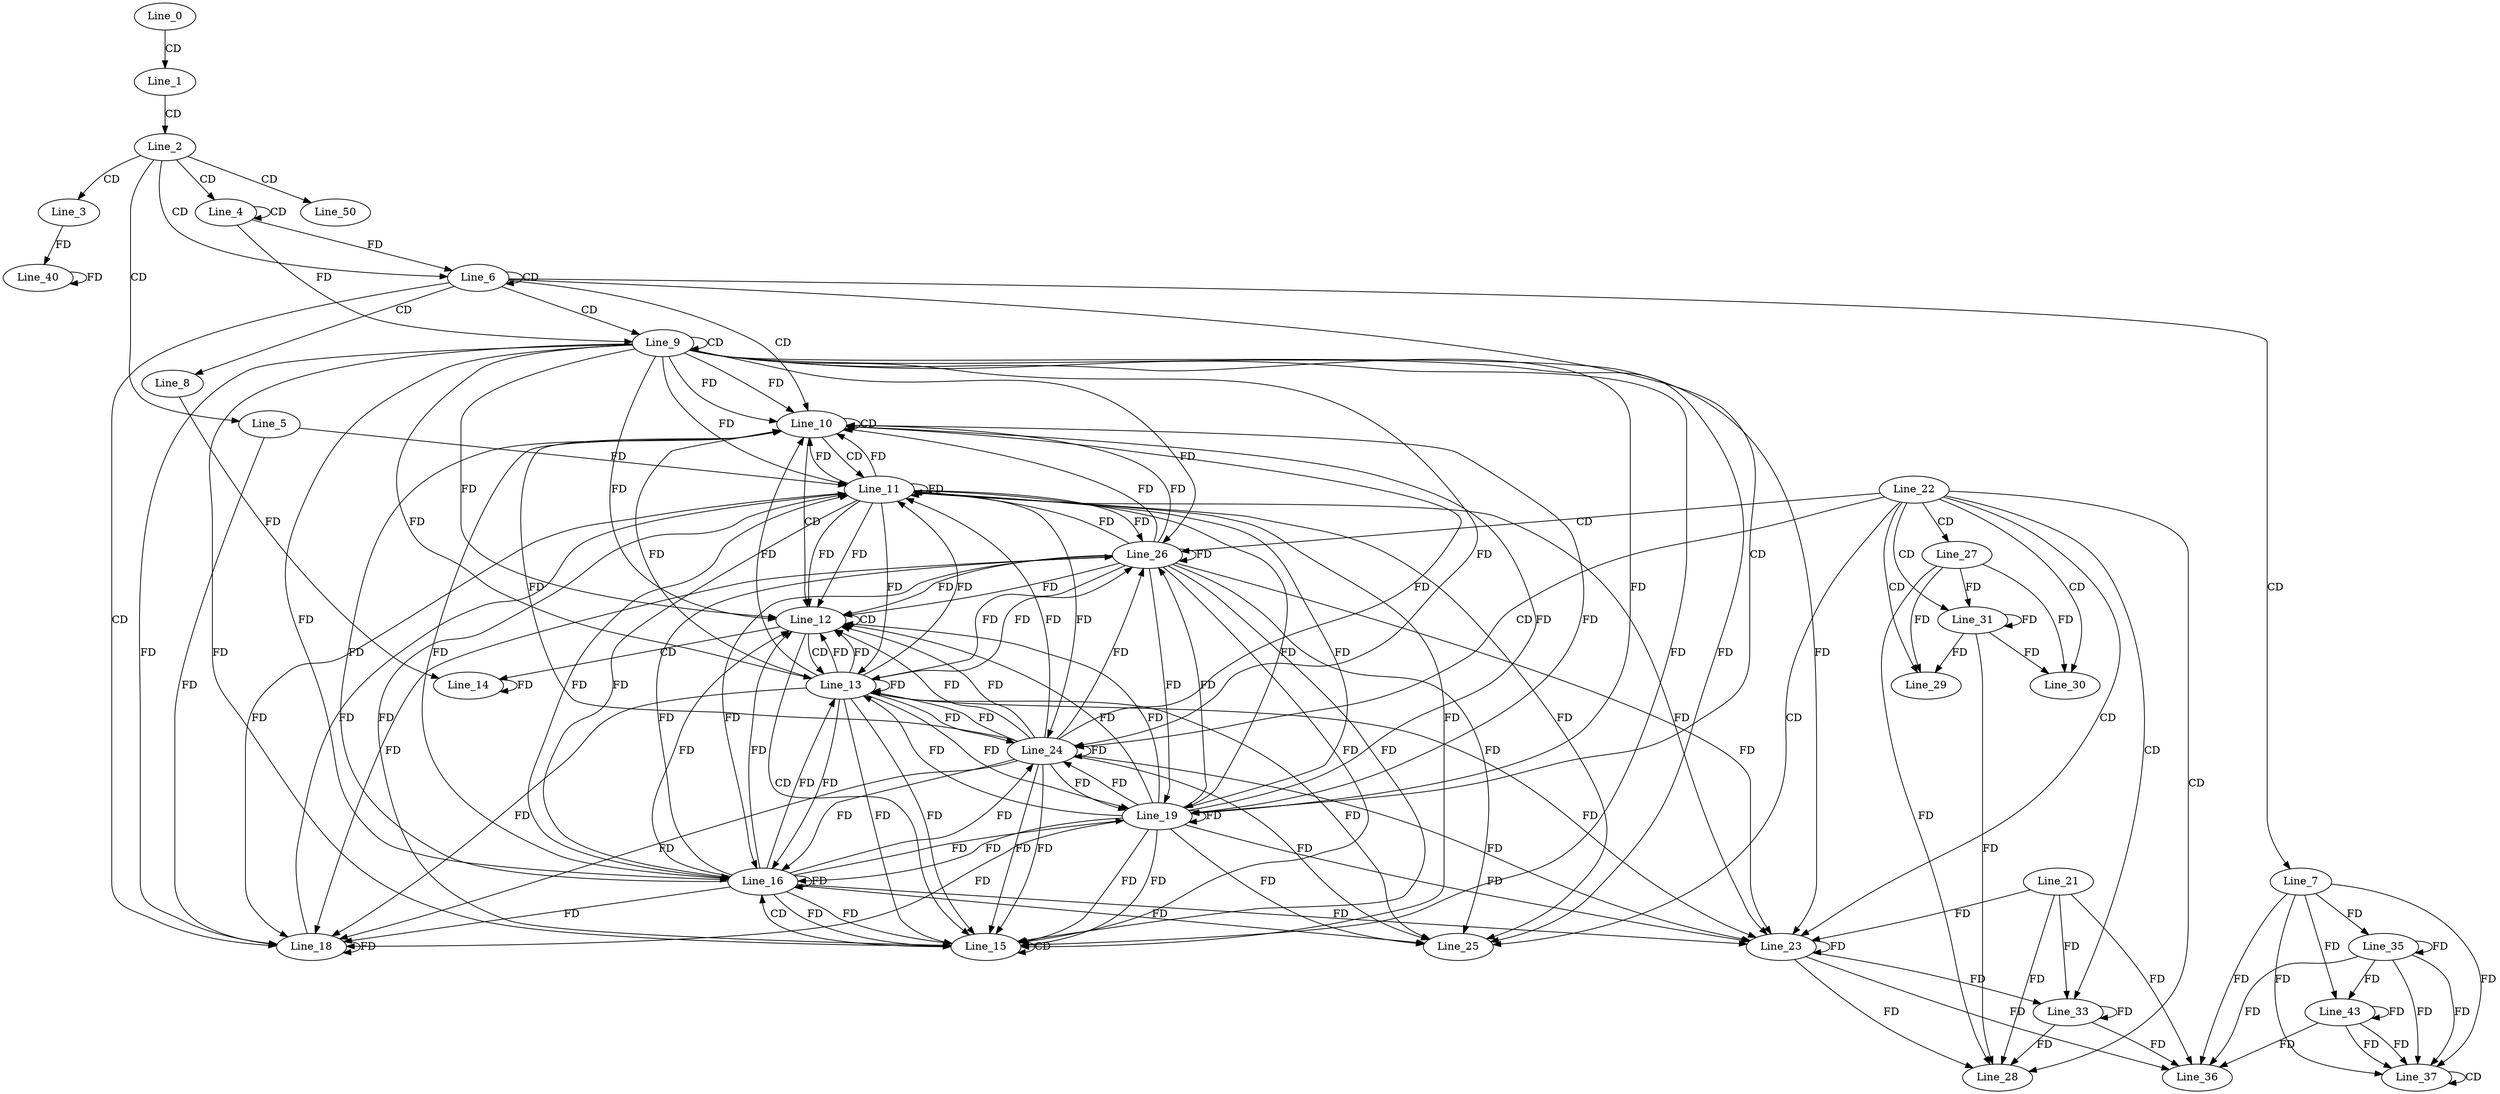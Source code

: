 digraph G {
  Line_0;
  Line_1;
  Line_2;
  Line_3;
  Line_4;
  Line_4;
  Line_5;
  Line_6;
  Line_6;
  Line_7;
  Line_8;
  Line_9;
  Line_9;
  Line_10;
  Line_10;
  Line_11;
  Line_11;
  Line_11;
  Line_11;
  Line_12;
  Line_12;
  Line_13;
  Line_13;
  Line_14;
  Line_15;
  Line_15;
  Line_16;
  Line_16;
  Line_18;
  Line_19;
  Line_19;
  Line_22;
  Line_23;
  Line_21;
  Line_23;
  Line_24;
  Line_24;
  Line_25;
  Line_26;
  Line_27;
  Line_28;
  Line_29;
  Line_30;
  Line_31;
  Line_33;
  Line_35;
  Line_36;
  Line_37;
  Line_37;
  Line_40;
  Line_43;
  Line_50;
  Line_0 -> Line_1 [ label="CD" ];
  Line_1 -> Line_2 [ label="CD" ];
  Line_2 -> Line_3 [ label="CD" ];
  Line_2 -> Line_4 [ label="CD" ];
  Line_4 -> Line_4 [ label="CD" ];
  Line_2 -> Line_5 [ label="CD" ];
  Line_2 -> Line_6 [ label="CD" ];
  Line_6 -> Line_6 [ label="CD" ];
  Line_4 -> Line_6 [ label="FD" ];
  Line_6 -> Line_7 [ label="CD" ];
  Line_6 -> Line_8 [ label="CD" ];
  Line_6 -> Line_9 [ label="CD" ];
  Line_9 -> Line_9 [ label="CD" ];
  Line_4 -> Line_9 [ label="FD" ];
  Line_6 -> Line_10 [ label="CD" ];
  Line_9 -> Line_10 [ label="FD" ];
  Line_10 -> Line_10 [ label="CD" ];
  Line_9 -> Line_10 [ label="FD" ];
  Line_10 -> Line_11 [ label="CD" ];
  Line_9 -> Line_11 [ label="FD" ];
  Line_11 -> Line_11 [ label="FD" ];
  Line_5 -> Line_11 [ label="FD" ];
  Line_10 -> Line_12 [ label="CD" ];
  Line_9 -> Line_12 [ label="FD" ];
  Line_11 -> Line_12 [ label="FD" ];
  Line_12 -> Line_12 [ label="CD" ];
  Line_9 -> Line_12 [ label="FD" ];
  Line_11 -> Line_12 [ label="FD" ];
  Line_12 -> Line_13 [ label="CD" ];
  Line_9 -> Line_13 [ label="FD" ];
  Line_11 -> Line_13 [ label="FD" ];
  Line_13 -> Line_13 [ label="FD" ];
  Line_12 -> Line_14 [ label="CD" ];
  Line_8 -> Line_14 [ label="FD" ];
  Line_14 -> Line_14 [ label="FD" ];
  Line_12 -> Line_15 [ label="CD" ];
  Line_9 -> Line_15 [ label="FD" ];
  Line_11 -> Line_15 [ label="FD" ];
  Line_13 -> Line_15 [ label="FD" ];
  Line_15 -> Line_15 [ label="CD" ];
  Line_9 -> Line_15 [ label="FD" ];
  Line_11 -> Line_15 [ label="FD" ];
  Line_13 -> Line_15 [ label="FD" ];
  Line_15 -> Line_16 [ label="CD" ];
  Line_9 -> Line_16 [ label="FD" ];
  Line_11 -> Line_16 [ label="FD" ];
  Line_13 -> Line_16 [ label="FD" ];
  Line_16 -> Line_16 [ label="FD" ];
  Line_6 -> Line_18 [ label="CD" ];
  Line_18 -> Line_18 [ label="FD" ];
  Line_5 -> Line_18 [ label="FD" ];
  Line_9 -> Line_18 [ label="FD" ];
  Line_11 -> Line_18 [ label="FD" ];
  Line_13 -> Line_18 [ label="FD" ];
  Line_16 -> Line_18 [ label="FD" ];
  Line_6 -> Line_19 [ label="CD" ];
  Line_9 -> Line_19 [ label="FD" ];
  Line_11 -> Line_19 [ label="FD" ];
  Line_13 -> Line_19 [ label="FD" ];
  Line_16 -> Line_19 [ label="FD" ];
  Line_19 -> Line_19 [ label="FD" ];
  Line_22 -> Line_23 [ label="CD" ];
  Line_21 -> Line_23 [ label="FD" ];
  Line_23 -> Line_23 [ label="FD" ];
  Line_9 -> Line_23 [ label="FD" ];
  Line_11 -> Line_23 [ label="FD" ];
  Line_13 -> Line_23 [ label="FD" ];
  Line_16 -> Line_23 [ label="FD" ];
  Line_19 -> Line_23 [ label="FD" ];
  Line_22 -> Line_24 [ label="CD" ];
  Line_9 -> Line_24 [ label="FD" ];
  Line_11 -> Line_24 [ label="FD" ];
  Line_13 -> Line_24 [ label="FD" ];
  Line_16 -> Line_24 [ label="FD" ];
  Line_19 -> Line_24 [ label="FD" ];
  Line_24 -> Line_24 [ label="FD" ];
  Line_22 -> Line_25 [ label="CD" ];
  Line_9 -> Line_25 [ label="FD" ];
  Line_11 -> Line_25 [ label="FD" ];
  Line_13 -> Line_25 [ label="FD" ];
  Line_16 -> Line_25 [ label="FD" ];
  Line_19 -> Line_25 [ label="FD" ];
  Line_24 -> Line_25 [ label="FD" ];
  Line_22 -> Line_26 [ label="CD" ];
  Line_9 -> Line_26 [ label="FD" ];
  Line_11 -> Line_26 [ label="FD" ];
  Line_13 -> Line_26 [ label="FD" ];
  Line_16 -> Line_26 [ label="FD" ];
  Line_19 -> Line_26 [ label="FD" ];
  Line_24 -> Line_26 [ label="FD" ];
  Line_26 -> Line_26 [ label="FD" ];
  Line_22 -> Line_27 [ label="CD" ];
  Line_22 -> Line_28 [ label="CD" ];
  Line_21 -> Line_28 [ label="FD" ];
  Line_23 -> Line_28 [ label="FD" ];
  Line_27 -> Line_28 [ label="FD" ];
  Line_22 -> Line_29 [ label="CD" ];
  Line_27 -> Line_29 [ label="FD" ];
  Line_22 -> Line_30 [ label="CD" ];
  Line_27 -> Line_30 [ label="FD" ];
  Line_22 -> Line_31 [ label="CD" ];
  Line_27 -> Line_31 [ label="FD" ];
  Line_31 -> Line_31 [ label="FD" ];
  Line_22 -> Line_33 [ label="CD" ];
  Line_21 -> Line_33 [ label="FD" ];
  Line_23 -> Line_33 [ label="FD" ];
  Line_33 -> Line_33 [ label="FD" ];
  Line_7 -> Line_35 [ label="FD" ];
  Line_35 -> Line_35 [ label="FD" ];
  Line_7 -> Line_36 [ label="FD" ];
  Line_35 -> Line_36 [ label="FD" ];
  Line_21 -> Line_36 [ label="FD" ];
  Line_23 -> Line_36 [ label="FD" ];
  Line_33 -> Line_36 [ label="FD" ];
  Line_7 -> Line_37 [ label="FD" ];
  Line_35 -> Line_37 [ label="FD" ];
  Line_37 -> Line_37 [ label="CD" ];
  Line_7 -> Line_37 [ label="FD" ];
  Line_35 -> Line_37 [ label="FD" ];
  Line_40 -> Line_40 [ label="FD" ];
  Line_3 -> Line_40 [ label="FD" ];
  Line_7 -> Line_43 [ label="FD" ];
  Line_35 -> Line_43 [ label="FD" ];
  Line_43 -> Line_43 [ label="FD" ];
  Line_2 -> Line_50 [ label="CD" ];
  Line_11 -> Line_10 [ label="FD" ];
  Line_13 -> Line_10 [ label="FD" ];
  Line_16 -> Line_10 [ label="FD" ];
  Line_19 -> Line_10 [ label="FD" ];
  Line_24 -> Line_10 [ label="FD" ];
  Line_26 -> Line_10 [ label="FD" ];
  Line_11 -> Line_10 [ label="FD" ];
  Line_13 -> Line_10 [ label="FD" ];
  Line_16 -> Line_10 [ label="FD" ];
  Line_19 -> Line_10 [ label="FD" ];
  Line_24 -> Line_10 [ label="FD" ];
  Line_26 -> Line_10 [ label="FD" ];
  Line_13 -> Line_11 [ label="FD" ];
  Line_16 -> Line_11 [ label="FD" ];
  Line_19 -> Line_11 [ label="FD" ];
  Line_24 -> Line_11 [ label="FD" ];
  Line_26 -> Line_11 [ label="FD" ];
  Line_18 -> Line_11 [ label="FD" ];
  Line_13 -> Line_12 [ label="FD" ];
  Line_16 -> Line_12 [ label="FD" ];
  Line_19 -> Line_12 [ label="FD" ];
  Line_24 -> Line_12 [ label="FD" ];
  Line_26 -> Line_12 [ label="FD" ];
  Line_13 -> Line_12 [ label="FD" ];
  Line_16 -> Line_12 [ label="FD" ];
  Line_19 -> Line_12 [ label="FD" ];
  Line_24 -> Line_12 [ label="FD" ];
  Line_26 -> Line_12 [ label="FD" ];
  Line_16 -> Line_13 [ label="FD" ];
  Line_19 -> Line_13 [ label="FD" ];
  Line_24 -> Line_13 [ label="FD" ];
  Line_26 -> Line_13 [ label="FD" ];
  Line_16 -> Line_15 [ label="FD" ];
  Line_19 -> Line_15 [ label="FD" ];
  Line_24 -> Line_15 [ label="FD" ];
  Line_26 -> Line_15 [ label="FD" ];
  Line_16 -> Line_15 [ label="FD" ];
  Line_19 -> Line_15 [ label="FD" ];
  Line_24 -> Line_15 [ label="FD" ];
  Line_26 -> Line_15 [ label="FD" ];
  Line_19 -> Line_16 [ label="FD" ];
  Line_24 -> Line_16 [ label="FD" ];
  Line_26 -> Line_16 [ label="FD" ];
  Line_19 -> Line_18 [ label="FD" ];
  Line_24 -> Line_18 [ label="FD" ];
  Line_26 -> Line_18 [ label="FD" ];
  Line_24 -> Line_19 [ label="FD" ];
  Line_26 -> Line_19 [ label="FD" ];
  Line_24 -> Line_23 [ label="FD" ];
  Line_26 -> Line_23 [ label="FD" ];
  Line_26 -> Line_25 [ label="FD" ];
  Line_33 -> Line_28 [ label="FD" ];
  Line_31 -> Line_28 [ label="FD" ];
  Line_31 -> Line_29 [ label="FD" ];
  Line_31 -> Line_30 [ label="FD" ];
  Line_43 -> Line_36 [ label="FD" ];
  Line_43 -> Line_37 [ label="FD" ];
  Line_43 -> Line_37 [ label="FD" ];
}

